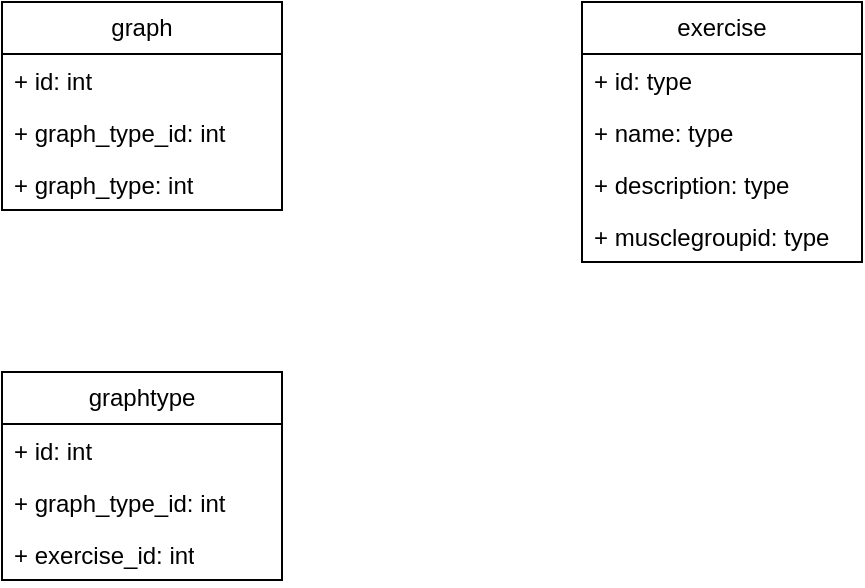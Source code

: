 <mxfile version="24.8.3">
  <diagram name="Pagina-1" id="xOTyJJ1SuWXZLEOaU3X_">
    <mxGraphModel dx="704" dy="631" grid="1" gridSize="10" guides="1" tooltips="1" connect="1" arrows="1" fold="1" page="1" pageScale="1" pageWidth="827" pageHeight="1169" math="0" shadow="0">
      <root>
        <mxCell id="0" />
        <mxCell id="1" parent="0" />
        <mxCell id="wXvSbGBESimgl5GfvEfG-14" value="exercise" style="swimlane;fontStyle=0;childLayout=stackLayout;horizontal=1;startSize=26;fillColor=none;horizontalStack=0;resizeParent=1;resizeParentMax=0;resizeLast=0;collapsible=1;marginBottom=0;whiteSpace=wrap;html=1;" parent="1" vertex="1">
          <mxGeometry x="510" y="400" width="140" height="130" as="geometry" />
        </mxCell>
        <mxCell id="wXvSbGBESimgl5GfvEfG-15" value="+ id: type" style="text;strokeColor=none;fillColor=none;align=left;verticalAlign=top;spacingLeft=4;spacingRight=4;overflow=hidden;rotatable=0;points=[[0,0.5],[1,0.5]];portConstraint=eastwest;whiteSpace=wrap;html=1;" parent="wXvSbGBESimgl5GfvEfG-14" vertex="1">
          <mxGeometry y="26" width="140" height="26" as="geometry" />
        </mxCell>
        <mxCell id="wXvSbGBESimgl5GfvEfG-16" value="+ name: type" style="text;strokeColor=none;fillColor=none;align=left;verticalAlign=top;spacingLeft=4;spacingRight=4;overflow=hidden;rotatable=0;points=[[0,0.5],[1,0.5]];portConstraint=eastwest;whiteSpace=wrap;html=1;" parent="wXvSbGBESimgl5GfvEfG-14" vertex="1">
          <mxGeometry y="52" width="140" height="26" as="geometry" />
        </mxCell>
        <mxCell id="wXvSbGBESimgl5GfvEfG-17" value="+ description: type" style="text;strokeColor=none;fillColor=none;align=left;verticalAlign=top;spacingLeft=4;spacingRight=4;overflow=hidden;rotatable=0;points=[[0,0.5],[1,0.5]];portConstraint=eastwest;whiteSpace=wrap;html=1;" parent="wXvSbGBESimgl5GfvEfG-14" vertex="1">
          <mxGeometry y="78" width="140" height="26" as="geometry" />
        </mxCell>
        <mxCell id="wXvSbGBESimgl5GfvEfG-19" value="+ musclegroupid: type" style="text;strokeColor=none;fillColor=none;align=left;verticalAlign=top;spacingLeft=4;spacingRight=4;overflow=hidden;rotatable=0;points=[[0,0.5],[1,0.5]];portConstraint=eastwest;whiteSpace=wrap;html=1;" parent="wXvSbGBESimgl5GfvEfG-14" vertex="1">
          <mxGeometry y="104" width="140" height="26" as="geometry" />
        </mxCell>
        <mxCell id="NhmbftIyJaAVwl-Heu-I-1" value="graph" style="swimlane;fontStyle=0;childLayout=stackLayout;horizontal=1;startSize=26;fillColor=none;horizontalStack=0;resizeParent=1;resizeParentMax=0;resizeLast=0;collapsible=1;marginBottom=0;whiteSpace=wrap;html=1;" vertex="1" parent="1">
          <mxGeometry x="220" y="400" width="140" height="104" as="geometry" />
        </mxCell>
        <mxCell id="NhmbftIyJaAVwl-Heu-I-2" value="+ id: int" style="text;strokeColor=none;fillColor=none;align=left;verticalAlign=top;spacingLeft=4;spacingRight=4;overflow=hidden;rotatable=0;points=[[0,0.5],[1,0.5]];portConstraint=eastwest;whiteSpace=wrap;html=1;" vertex="1" parent="NhmbftIyJaAVwl-Heu-I-1">
          <mxGeometry y="26" width="140" height="26" as="geometry" />
        </mxCell>
        <mxCell id="NhmbftIyJaAVwl-Heu-I-3" value="+ graph_type_id: int" style="text;strokeColor=none;fillColor=none;align=left;verticalAlign=top;spacingLeft=4;spacingRight=4;overflow=hidden;rotatable=0;points=[[0,0.5],[1,0.5]];portConstraint=eastwest;whiteSpace=wrap;html=1;" vertex="1" parent="NhmbftIyJaAVwl-Heu-I-1">
          <mxGeometry y="52" width="140" height="26" as="geometry" />
        </mxCell>
        <mxCell id="NhmbftIyJaAVwl-Heu-I-4" value="+ graph_type: int" style="text;strokeColor=none;fillColor=none;align=left;verticalAlign=top;spacingLeft=4;spacingRight=4;overflow=hidden;rotatable=0;points=[[0,0.5],[1,0.5]];portConstraint=eastwest;whiteSpace=wrap;html=1;" vertex="1" parent="NhmbftIyJaAVwl-Heu-I-1">
          <mxGeometry y="78" width="140" height="26" as="geometry" />
        </mxCell>
        <mxCell id="NhmbftIyJaAVwl-Heu-I-5" value="graphtype" style="swimlane;fontStyle=0;childLayout=stackLayout;horizontal=1;startSize=26;fillColor=none;horizontalStack=0;resizeParent=1;resizeParentMax=0;resizeLast=0;collapsible=1;marginBottom=0;whiteSpace=wrap;html=1;" vertex="1" parent="1">
          <mxGeometry x="220" y="585" width="140" height="104" as="geometry" />
        </mxCell>
        <mxCell id="NhmbftIyJaAVwl-Heu-I-6" value="+ id: int" style="text;strokeColor=none;fillColor=none;align=left;verticalAlign=top;spacingLeft=4;spacingRight=4;overflow=hidden;rotatable=0;points=[[0,0.5],[1,0.5]];portConstraint=eastwest;whiteSpace=wrap;html=1;" vertex="1" parent="NhmbftIyJaAVwl-Heu-I-5">
          <mxGeometry y="26" width="140" height="26" as="geometry" />
        </mxCell>
        <mxCell id="NhmbftIyJaAVwl-Heu-I-7" value="+ graph_type_id: int" style="text;strokeColor=none;fillColor=none;align=left;verticalAlign=top;spacingLeft=4;spacingRight=4;overflow=hidden;rotatable=0;points=[[0,0.5],[1,0.5]];portConstraint=eastwest;whiteSpace=wrap;html=1;" vertex="1" parent="NhmbftIyJaAVwl-Heu-I-5">
          <mxGeometry y="52" width="140" height="26" as="geometry" />
        </mxCell>
        <mxCell id="NhmbftIyJaAVwl-Heu-I-8" value="+ exercise_id: int" style="text;strokeColor=none;fillColor=none;align=left;verticalAlign=top;spacingLeft=4;spacingRight=4;overflow=hidden;rotatable=0;points=[[0,0.5],[1,0.5]];portConstraint=eastwest;whiteSpace=wrap;html=1;" vertex="1" parent="NhmbftIyJaAVwl-Heu-I-5">
          <mxGeometry y="78" width="140" height="26" as="geometry" />
        </mxCell>
      </root>
    </mxGraphModel>
  </diagram>
</mxfile>
